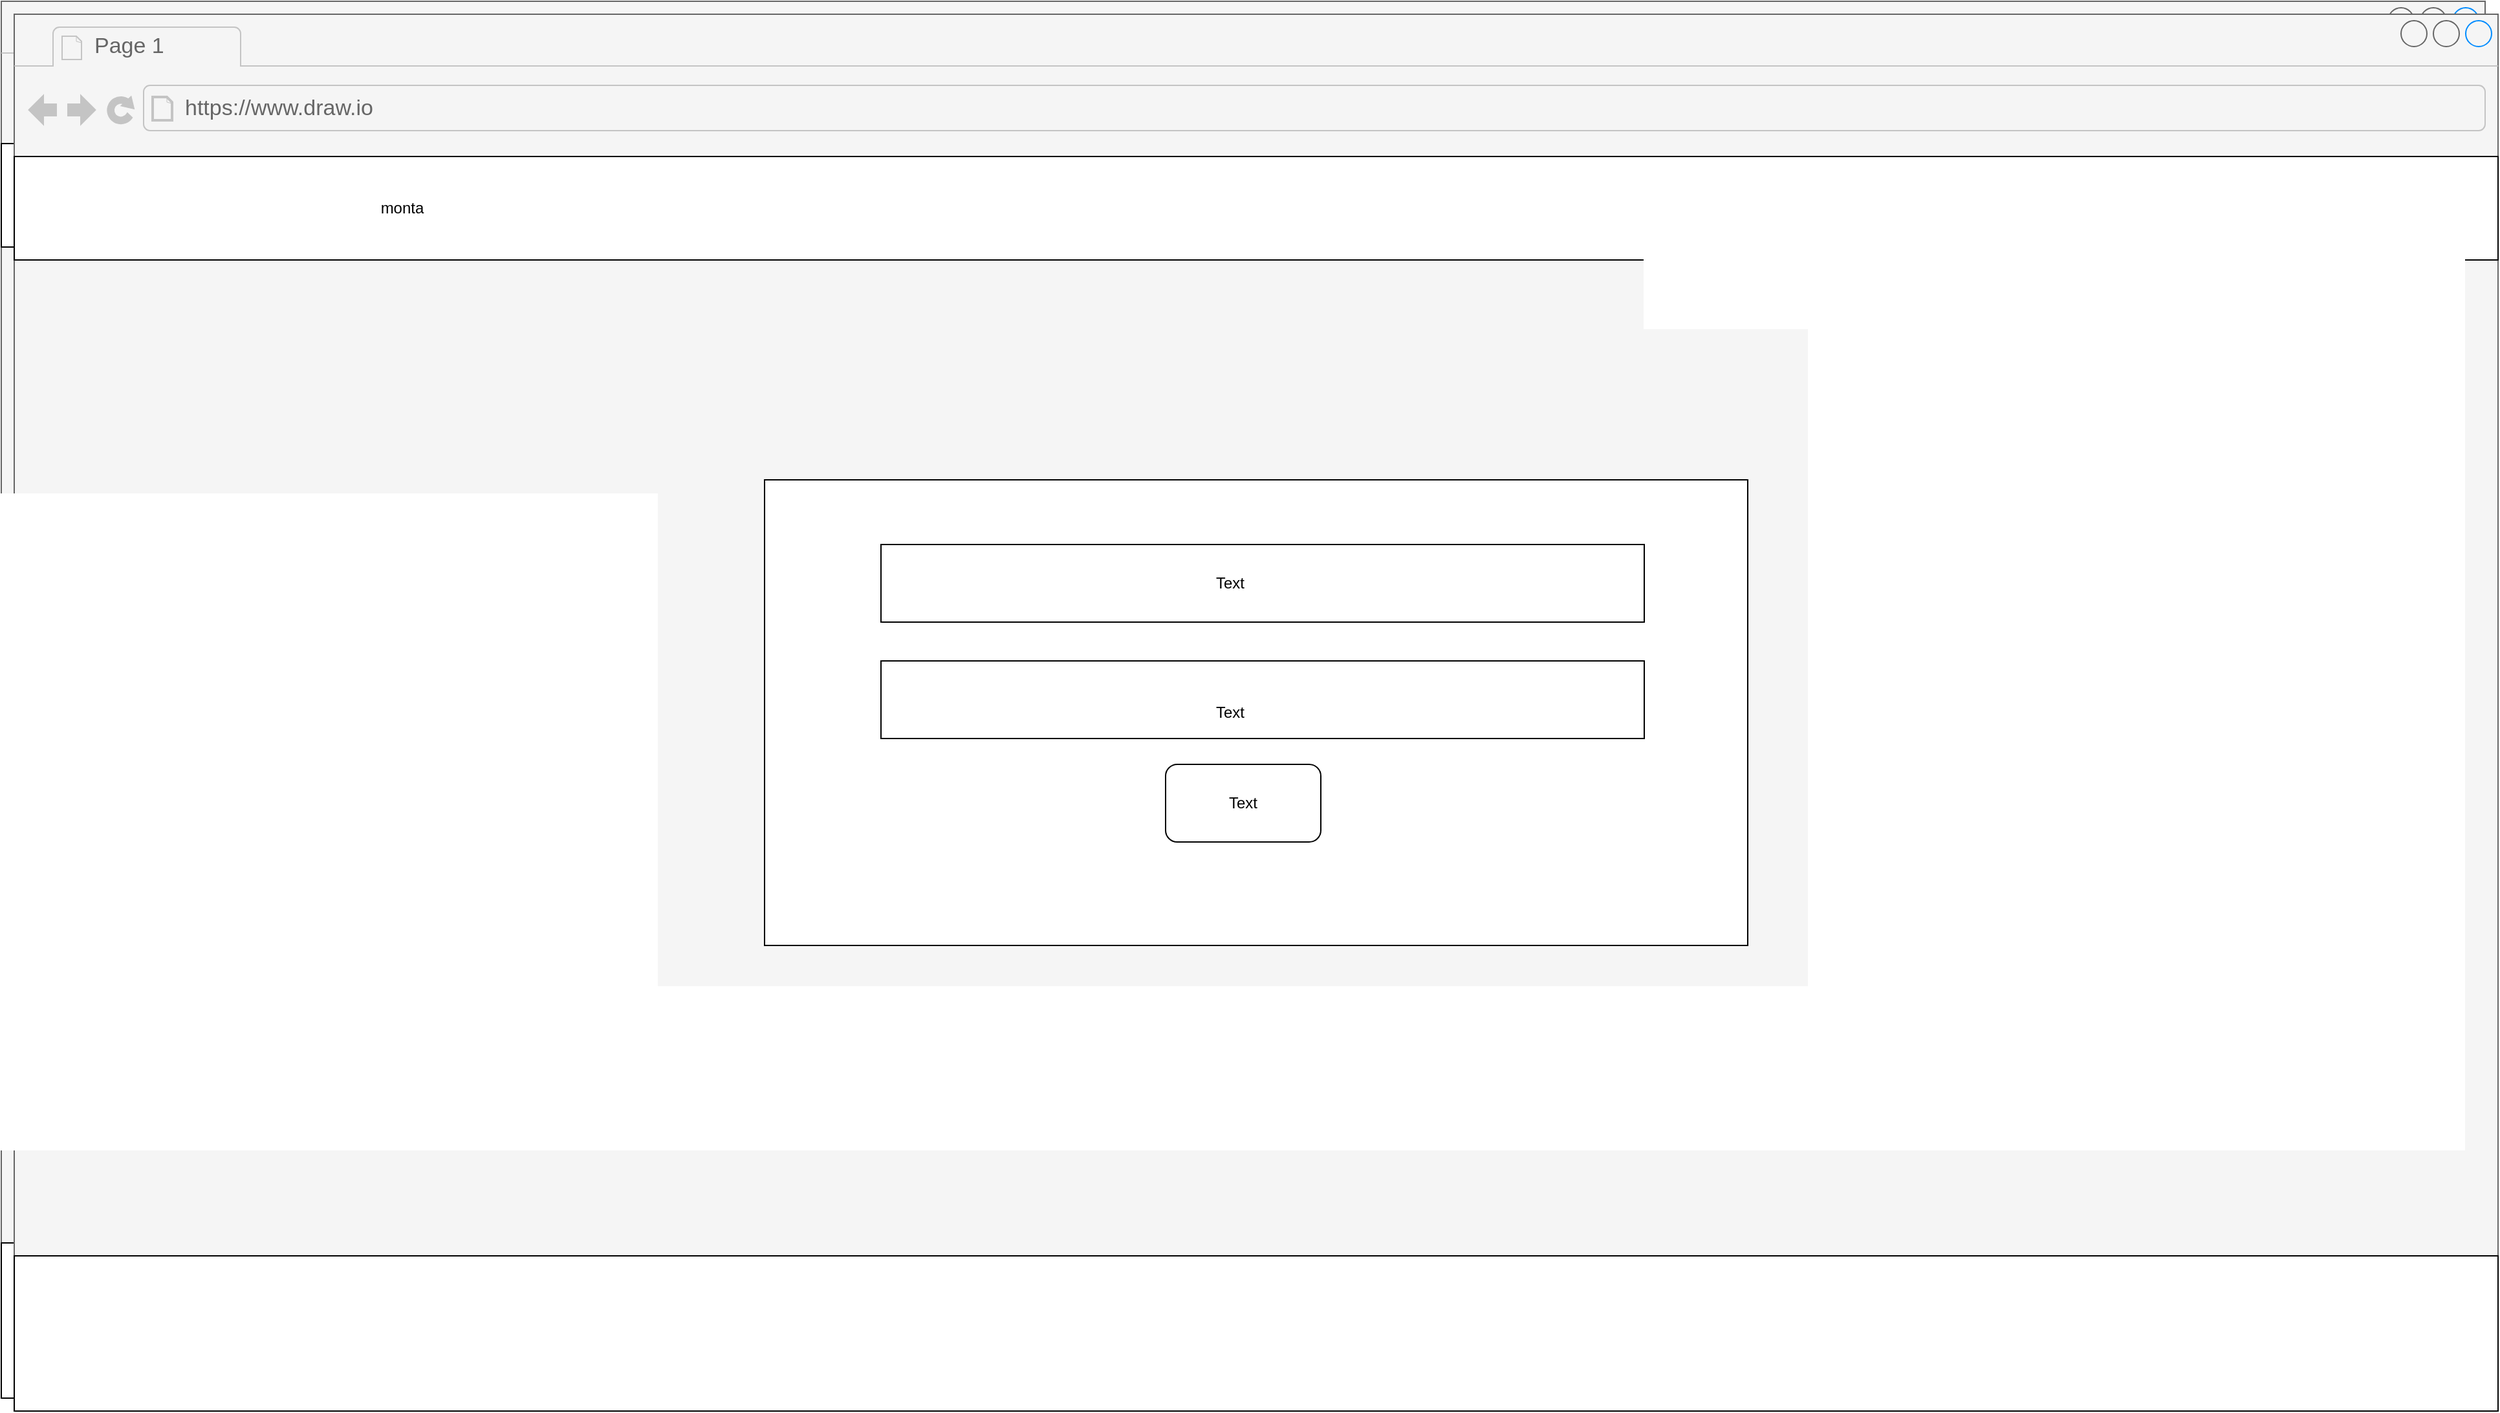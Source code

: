 <mxfile version="17.1.2" type="github" pages="4">
  <diagram id="ZjF1vEhpAJn6_0iS25MF" name="Page-1">
    <mxGraphModel dx="3160" dy="1764" grid="1" gridSize="10" guides="1" tooltips="1" connect="1" arrows="1" fold="1" page="1" pageScale="1" pageWidth="850" pageHeight="1100" math="0" shadow="0">
      <root>
        <mxCell id="0" />
        <mxCell id="1" parent="0" />
        <mxCell id="7u-PBe20e4k7lC3ikwnG-12" value="" style="strokeWidth=1;shadow=0;dashed=0;align=center;html=1;shape=mxgraph.mockup.containers.browserWindow;rSize=0;strokeColor=#666666;strokeColor2=#008cff;strokeColor3=#c4c4c4;mainText=,;recursiveResize=0;fillColor=#f5f5f5;fontColor=#333333;" vertex="1" parent="1">
          <mxGeometry x="180" y="450" width="1920" height="1080" as="geometry" />
        </mxCell>
        <mxCell id="7u-PBe20e4k7lC3ikwnG-13" value="Page 1" style="strokeWidth=1;shadow=0;dashed=0;align=center;html=1;shape=mxgraph.mockup.containers.anchor;fontSize=17;fontColor=#666666;align=left;" vertex="1" parent="7u-PBe20e4k7lC3ikwnG-12">
          <mxGeometry x="60" y="12" width="110" height="26" as="geometry" />
        </mxCell>
        <mxCell id="7u-PBe20e4k7lC3ikwnG-14" value="https://www.draw.io" style="strokeWidth=1;shadow=0;dashed=0;align=center;html=1;shape=mxgraph.mockup.containers.anchor;rSize=0;fontSize=17;fontColor=#666666;align=left;" vertex="1" parent="7u-PBe20e4k7lC3ikwnG-12">
          <mxGeometry x="130" y="60" width="250" height="26" as="geometry" />
        </mxCell>
        <mxCell id="7u-PBe20e4k7lC3ikwnG-15" value="" style="rounded=0;whiteSpace=wrap;html=1;" vertex="1" parent="7u-PBe20e4k7lC3ikwnG-12">
          <mxGeometry y="110" width="1920" height="80" as="geometry" />
        </mxCell>
        <mxCell id="7u-PBe20e4k7lC3ikwnG-16" value="" style="rounded=0;whiteSpace=wrap;html=1;" vertex="1" parent="7u-PBe20e4k7lC3ikwnG-12">
          <mxGeometry y="960" width="1920" height="120" as="geometry" />
        </mxCell>
        <mxCell id="7u-PBe20e4k7lC3ikwnG-18" value="" style="rounded=0;whiteSpace=wrap;html=1;" vertex="1" parent="7u-PBe20e4k7lC3ikwnG-12">
          <mxGeometry x="580" y="360" width="760" height="360" as="geometry" />
        </mxCell>
        <mxCell id="7u-PBe20e4k7lC3ikwnG-19" value="" style="rounded=0;whiteSpace=wrap;html=1;" vertex="1" parent="7u-PBe20e4k7lC3ikwnG-12">
          <mxGeometry x="670" y="410" width="590" height="60" as="geometry" />
        </mxCell>
        <mxCell id="7u-PBe20e4k7lC3ikwnG-20" value="" style="rounded=0;whiteSpace=wrap;html=1;" vertex="1" parent="7u-PBe20e4k7lC3ikwnG-12">
          <mxGeometry x="670" y="500" width="590" height="60" as="geometry" />
        </mxCell>
        <mxCell id="7u-PBe20e4k7lC3ikwnG-21" value="" style="rounded=1;whiteSpace=wrap;html=1;" vertex="1" parent="7u-PBe20e4k7lC3ikwnG-12">
          <mxGeometry x="890" y="580" width="120" height="60" as="geometry" />
        </mxCell>
        <mxCell id="7u-PBe20e4k7lC3ikwnG-22" value="Text" style="text;html=1;strokeColor=none;fillColor=none;align=center;verticalAlign=middle;whiteSpace=wrap;rounded=0;" vertex="1" parent="7u-PBe20e4k7lC3ikwnG-12">
          <mxGeometry x="930" y="660" width="60" height="30" as="geometry" />
        </mxCell>
        <mxCell id="7u-PBe20e4k7lC3ikwnG-24" value="Text" style="text;html=1;strokeColor=none;fillColor=none;align=center;verticalAlign=middle;whiteSpace=wrap;rounded=0;" vertex="1" parent="7u-PBe20e4k7lC3ikwnG-12">
          <mxGeometry x="910" y="525" width="60" height="30" as="geometry" />
        </mxCell>
        <mxCell id="7u-PBe20e4k7lC3ikwnG-23" value="Text" style="text;html=1;strokeColor=none;fillColor=none;align=center;verticalAlign=middle;whiteSpace=wrap;rounded=0;" vertex="1" parent="7u-PBe20e4k7lC3ikwnG-12">
          <mxGeometry x="910" y="425" width="60" height="30" as="geometry" />
        </mxCell>
        <mxCell id="7u-PBe20e4k7lC3ikwnG-27" value="Text" style="text;html=1;strokeColor=none;fillColor=none;align=center;verticalAlign=middle;whiteSpace=wrap;rounded=0;" vertex="1" parent="7u-PBe20e4k7lC3ikwnG-12">
          <mxGeometry x="270" y="135" width="60" height="30" as="geometry" />
        </mxCell>
        <mxCell id="7u-PBe20e4k7lC3ikwnG-29" value="" style="strokeWidth=1;shadow=0;dashed=0;align=center;html=1;shape=mxgraph.mockup.containers.browserWindow;rSize=0;strokeColor=#666666;strokeColor2=#008cff;strokeColor3=#c4c4c4;mainText=,;recursiveResize=0;fillColor=#f5f5f5;fontColor=#333333;" vertex="1" parent="1">
          <mxGeometry x="190" y="460" width="1920" height="1080" as="geometry" />
        </mxCell>
        <mxCell id="7u-PBe20e4k7lC3ikwnG-30" value="Page 1" style="strokeWidth=1;shadow=0;dashed=0;align=center;html=1;shape=mxgraph.mockup.containers.anchor;fontSize=17;fontColor=#666666;align=left;" vertex="1" parent="7u-PBe20e4k7lC3ikwnG-29">
          <mxGeometry x="60" y="12" width="110" height="26" as="geometry" />
        </mxCell>
        <mxCell id="7u-PBe20e4k7lC3ikwnG-31" value="https://www.draw.io" style="strokeWidth=1;shadow=0;dashed=0;align=center;html=1;shape=mxgraph.mockup.containers.anchor;rSize=0;fontSize=17;fontColor=#666666;align=left;" vertex="1" parent="7u-PBe20e4k7lC3ikwnG-29">
          <mxGeometry x="130" y="60" width="250" height="26" as="geometry" />
        </mxCell>
        <mxCell id="7u-PBe20e4k7lC3ikwnG-32" value="" style="rounded=0;whiteSpace=wrap;html=1;" vertex="1" parent="7u-PBe20e4k7lC3ikwnG-29">
          <mxGeometry y="110" width="1920" height="80" as="geometry" />
        </mxCell>
        <mxCell id="7u-PBe20e4k7lC3ikwnG-33" value="" style="rounded=0;whiteSpace=wrap;html=1;" vertex="1" parent="7u-PBe20e4k7lC3ikwnG-29">
          <mxGeometry y="960" width="1920" height="120" as="geometry" />
        </mxCell>
        <mxCell id="7u-PBe20e4k7lC3ikwnG-34" value="" style="rounded=0;whiteSpace=wrap;html=1;" vertex="1" parent="7u-PBe20e4k7lC3ikwnG-29">
          <mxGeometry x="580" y="360" width="760" height="360" as="geometry" />
        </mxCell>
        <mxCell id="7u-PBe20e4k7lC3ikwnG-35" value="" style="rounded=0;whiteSpace=wrap;html=1;" vertex="1" parent="7u-PBe20e4k7lC3ikwnG-29">
          <mxGeometry x="670" y="410" width="590" height="60" as="geometry" />
        </mxCell>
        <mxCell id="7u-PBe20e4k7lC3ikwnG-36" value="" style="rounded=0;whiteSpace=wrap;html=1;" vertex="1" parent="7u-PBe20e4k7lC3ikwnG-29">
          <mxGeometry x="670" y="500" width="590" height="60" as="geometry" />
        </mxCell>
        <mxCell id="7u-PBe20e4k7lC3ikwnG-37" value="" style="rounded=1;whiteSpace=wrap;html=1;" vertex="1" parent="7u-PBe20e4k7lC3ikwnG-29">
          <mxGeometry x="890" y="580" width="120" height="60" as="geometry" />
        </mxCell>
        <mxCell id="7u-PBe20e4k7lC3ikwnG-38" value="Text" style="text;html=1;strokeColor=none;fillColor=none;align=center;verticalAlign=middle;whiteSpace=wrap;rounded=0;" vertex="1" parent="7u-PBe20e4k7lC3ikwnG-29">
          <mxGeometry x="920" y="595" width="60" height="30" as="geometry" />
        </mxCell>
        <mxCell id="7u-PBe20e4k7lC3ikwnG-39" value="Text" style="text;html=1;strokeColor=none;fillColor=none;align=center;verticalAlign=middle;whiteSpace=wrap;rounded=0;" vertex="1" parent="7u-PBe20e4k7lC3ikwnG-29">
          <mxGeometry x="910" y="525" width="60" height="30" as="geometry" />
        </mxCell>
        <mxCell id="7u-PBe20e4k7lC3ikwnG-40" value="Text" style="text;html=1;strokeColor=none;fillColor=none;align=center;verticalAlign=middle;whiteSpace=wrap;rounded=0;" vertex="1" parent="7u-PBe20e4k7lC3ikwnG-29">
          <mxGeometry x="910" y="425" width="60" height="30" as="geometry" />
        </mxCell>
        <mxCell id="7u-PBe20e4k7lC3ikwnG-41" value="monta" style="text;html=1;strokeColor=none;fillColor=none;align=center;verticalAlign=middle;whiteSpace=wrap;rounded=0;" vertex="1" parent="7u-PBe20e4k7lC3ikwnG-29">
          <mxGeometry x="270" y="135" width="60" height="30" as="geometry" />
        </mxCell>
      </root>
    </mxGraphModel>
  </diagram>
  <diagram name="Página de productos" id="2H4cGxRNlvqEVcQPg_wY">
    <mxGraphModel dx="1157" dy="737" grid="1" gridSize="10" guides="1" tooltips="1" connect="1" arrows="1" fold="1" page="1" pageScale="1" pageWidth="1100" pageHeight="850" background="none" math="0" shadow="0">
      <root>
        <mxCell id="0" />
        <mxCell id="1" parent="0" />
        <mxCell id="7026571954dc6520-1" value="" style="strokeWidth=1;shadow=0;dashed=0;align=center;html=1;shape=mxgraph.mockup.containers.browserWindow;rSize=0;strokeColor=#666666;mainText=,;recursiveResize=0;rounded=0;labelBackgroundColor=none;fontFamily=Verdana;fontSize=12" parent="1" vertex="1">
          <mxGeometry x="30" y="20" width="1050" height="820" as="geometry" />
        </mxCell>
        <mxCell id="7026571954dc6520-2" value="CHEC" style="strokeWidth=1;shadow=0;dashed=0;align=center;html=1;shape=mxgraph.mockup.containers.anchor;fontSize=17;fontColor=#666666;align=left;fontFamily=afterglow regular;fontSource=https%3A%2F%2Ffonts.googleapis.com%2Fcss%3Ffamily%3Dafterglow%2Bregular;" parent="7026571954dc6520-1" vertex="1">
          <mxGeometry x="60" y="12" width="110" height="26" as="geometry" />
        </mxCell>
        <mxCell id="7026571954dc6520-3" value="https://www.default.com" style="strokeWidth=1;shadow=0;dashed=0;align=center;html=1;shape=mxgraph.mockup.containers.anchor;rSize=0;fontSize=17;fontColor=#666666;align=left;" parent="7026571954dc6520-1" vertex="1">
          <mxGeometry x="130" y="60" width="250" height="26" as="geometry" />
        </mxCell>
        <mxCell id="7026571954dc6520-14" value="Search" style="strokeWidth=1;shadow=0;dashed=0;align=center;html=1;shape=mxgraph.mockup.forms.searchBox;strokeColor=#999999;mainText=;strokeColor2=#008cff;fontColor=#666666;fontSize=17;align=left;spacingLeft=3;rounded=0;labelBackgroundColor=none;" parent="7026571954dc6520-1" vertex="1">
          <mxGeometry x="739" y="227" width="220" height="30" as="geometry" />
        </mxCell>
        <mxCell id="7026571954dc6520-15" value="" style="verticalLabelPosition=bottom;shadow=0;dashed=0;align=center;html=1;verticalAlign=top;strokeWidth=1;shape=mxgraph.mockup.markup.line;strokeColor=#999999;rounded=0;labelBackgroundColor=none;fillColor=#ffffff;fontFamily=Verdana;fontSize=12;fontColor=#000000;" parent="7026571954dc6520-1" vertex="1">
          <mxGeometry y="204" width="1050" height="20" as="geometry" />
        </mxCell>
        <mxCell id="5zn2R6NNqI0IbOt4Crco-2" value="&lt;font face=&quot;afterglow regular&quot; data-font-src=&quot;https://fonts.googleapis.com/css?family=afterglow+regular&quot; style=&quot;font-size: 18px&quot;&gt;Nuestros productos&lt;/font&gt;" style="text;html=1;strokeColor=none;fillColor=none;align=center;verticalAlign=middle;whiteSpace=wrap;rounded=0;" vertex="1" parent="7026571954dc6520-1">
          <mxGeometry x="70" y="174" width="235" height="30" as="geometry" />
        </mxCell>
        <mxCell id="5zn2R6NNqI0IbOt4Crco-26" value="" style="group" vertex="1" connectable="0" parent="7026571954dc6520-1">
          <mxGeometry x="118" y="300" width="250" height="290" as="geometry" />
        </mxCell>
        <mxCell id="5zn2R6NNqI0IbOt4Crco-4" value="" style="verticalLabelPosition=bottom;verticalAlign=top;html=1;shape=mxgraph.basic.rect;fillColor2=none;strokeWidth=1;size=20;indent=5;" vertex="1" parent="5zn2R6NNqI0IbOt4Crco-26">
          <mxGeometry y="170" width="250" height="120" as="geometry" />
        </mxCell>
        <mxCell id="7026571954dc6520-7" value="&lt;b&gt;&lt;font face=&quot;afterglow&quot; style=&quot;font-size: 14px&quot;&gt;Nombre de estilo de cerveza&lt;/font&gt;&lt;/b&gt;" style="text;html=1;points=[];align=center;verticalAlign=top;spacingTop=-4;fontSize=12;fontFamily=Verdana;whiteSpace=wrap;" parent="5zn2R6NNqI0IbOt4Crco-26" vertex="1">
          <mxGeometry x="5" y="180" width="240" height="22" as="geometry" />
        </mxCell>
        <mxCell id="7026571954dc6520-18" value="Seleccionar" style="strokeWidth=1;shadow=0;dashed=0;align=center;html=1;shape=mxgraph.mockup.buttons.button;strokeColor=#666666;mainText=;buttonStyle=round;fontSize=17;fontStyle=0;fillColor=none;whiteSpace=wrap;rounded=0;labelBackgroundColor=none;" parent="5zn2R6NNqI0IbOt4Crco-26" vertex="1">
          <mxGeometry x="32" y="235" width="190" height="30" as="geometry" />
        </mxCell>
        <mxCell id="5zn2R6NNqI0IbOt4Crco-3" value="" style="verticalLabelPosition=bottom;shadow=0;dashed=0;align=center;html=1;verticalAlign=top;strokeWidth=1;shape=mxgraph.mockup.graphics.simpleIcon;strokeColor=#999999;" vertex="1" parent="5zn2R6NNqI0IbOt4Crco-26">
          <mxGeometry width="250" height="170" as="geometry" />
        </mxCell>
        <mxCell id="5zn2R6NNqI0IbOt4Crco-5" value="&lt;b&gt;&lt;font face=&quot;afterglow&quot; style=&quot;font-size: 14px&quot;&gt;$ 200&amp;nbsp;&lt;/font&gt;&lt;/b&gt;" style="text;html=1;points=[];align=center;verticalAlign=top;spacingTop=-4;fontSize=12;fontFamily=Verdana;whiteSpace=wrap;" vertex="1" parent="5zn2R6NNqI0IbOt4Crco-26">
          <mxGeometry x="5" y="205" width="240" height="22" as="geometry" />
        </mxCell>
        <mxCell id="5zn2R6NNqI0IbOt4Crco-31" value="" style="group" vertex="1" connectable="0" parent="7026571954dc6520-1">
          <mxGeometry x="412.5" y="300" width="250" height="290" as="geometry" />
        </mxCell>
        <mxCell id="5zn2R6NNqI0IbOt4Crco-11" value="" style="verticalLabelPosition=bottom;verticalAlign=top;html=1;shape=mxgraph.basic.rect;fillColor2=none;strokeWidth=1;size=20;indent=5;" vertex="1" parent="5zn2R6NNqI0IbOt4Crco-31">
          <mxGeometry y="170" width="250" height="120" as="geometry" />
        </mxCell>
        <mxCell id="5zn2R6NNqI0IbOt4Crco-12" value="&lt;b&gt;&lt;font face=&quot;afterglow&quot; style=&quot;font-size: 14px&quot;&gt;IPA&lt;/font&gt;&lt;/b&gt;" style="text;html=1;points=[];align=center;verticalAlign=top;spacingTop=-4;fontSize=12;fontFamily=Verdana;whiteSpace=wrap;" vertex="1" parent="5zn2R6NNqI0IbOt4Crco-31">
          <mxGeometry x="5" y="180" width="240" height="22" as="geometry" />
        </mxCell>
        <mxCell id="5zn2R6NNqI0IbOt4Crco-13" value="Seleccionar" style="strokeWidth=1;shadow=0;dashed=0;align=center;html=1;shape=mxgraph.mockup.buttons.button;strokeColor=#666666;mainText=;buttonStyle=round;fontSize=17;fontStyle=0;fillColor=none;whiteSpace=wrap;rounded=0;labelBackgroundColor=none;" vertex="1" parent="5zn2R6NNqI0IbOt4Crco-31">
          <mxGeometry x="32" y="235" width="190" height="30" as="geometry" />
        </mxCell>
        <mxCell id="5zn2R6NNqI0IbOt4Crco-14" value="" style="verticalLabelPosition=bottom;shadow=0;dashed=0;align=center;html=1;verticalAlign=top;strokeWidth=1;shape=mxgraph.mockup.graphics.simpleIcon;strokeColor=#999999;" vertex="1" parent="5zn2R6NNqI0IbOt4Crco-31">
          <mxGeometry width="250" height="170" as="geometry" />
        </mxCell>
        <mxCell id="5zn2R6NNqI0IbOt4Crco-15" value="&lt;b&gt;&lt;font face=&quot;afterglow&quot; style=&quot;font-size: 14px&quot;&gt;$ 250&amp;nbsp;&lt;/font&gt;&lt;/b&gt;" style="text;html=1;points=[];align=center;verticalAlign=top;spacingTop=-4;fontSize=12;fontFamily=Verdana;whiteSpace=wrap;" vertex="1" parent="5zn2R6NNqI0IbOt4Crco-31">
          <mxGeometry x="5" y="205" width="240" height="22" as="geometry" />
        </mxCell>
        <mxCell id="5zn2R6NNqI0IbOt4Crco-32" value="" style="group" vertex="1" connectable="0" parent="7026571954dc6520-1">
          <mxGeometry x="412.5" y="620" width="250" height="200" as="geometry" />
        </mxCell>
        <mxCell id="5zn2R6NNqI0IbOt4Crco-27" value="" style="verticalLabelPosition=bottom;verticalAlign=top;html=1;shape=mxgraph.basic.rect;fillColor2=none;strokeWidth=1;size=20;indent=5;" vertex="1" parent="5zn2R6NNqI0IbOt4Crco-32">
          <mxGeometry y="170" width="250" height="30" as="geometry" />
        </mxCell>
        <mxCell id="5zn2R6NNqI0IbOt4Crco-10" value="" style="verticalLabelPosition=bottom;shadow=0;dashed=0;align=center;html=1;verticalAlign=top;strokeWidth=1;shape=mxgraph.mockup.graphics.simpleIcon;strokeColor=#999999;" vertex="1" parent="5zn2R6NNqI0IbOt4Crco-32">
          <mxGeometry width="250" height="170" as="geometry" />
        </mxCell>
        <mxCell id="5zn2R6NNqI0IbOt4Crco-16" value="&lt;b&gt;&lt;font face=&quot;afterglow&quot; style=&quot;font-size: 14px&quot;&gt;Honey&lt;/font&gt;&lt;/b&gt;" style="text;html=1;points=[];align=center;verticalAlign=top;spacingTop=-4;fontSize=12;fontFamily=Verdana;whiteSpace=wrap;" vertex="1" parent="5zn2R6NNqI0IbOt4Crco-32">
          <mxGeometry x="5" y="174" width="240" height="22" as="geometry" />
        </mxCell>
        <mxCell id="5zn2R6NNqI0IbOt4Crco-33" value="" style="group" vertex="1" connectable="0" parent="7026571954dc6520-1">
          <mxGeometry x="118" y="620" width="250" height="200" as="geometry" />
        </mxCell>
        <mxCell id="5zn2R6NNqI0IbOt4Crco-34" value="" style="verticalLabelPosition=bottom;verticalAlign=top;html=1;shape=mxgraph.basic.rect;fillColor2=none;strokeWidth=1;size=20;indent=5;" vertex="1" parent="5zn2R6NNqI0IbOt4Crco-33">
          <mxGeometry y="170" width="250" height="30" as="geometry" />
        </mxCell>
        <mxCell id="5zn2R6NNqI0IbOt4Crco-35" value="" style="verticalLabelPosition=bottom;shadow=0;dashed=0;align=center;html=1;verticalAlign=top;strokeWidth=1;shape=mxgraph.mockup.graphics.simpleIcon;strokeColor=#999999;" vertex="1" parent="5zn2R6NNqI0IbOt4Crco-33">
          <mxGeometry width="250" height="170" as="geometry" />
        </mxCell>
        <mxCell id="5zn2R6NNqI0IbOt4Crco-36" value="&lt;b&gt;&lt;font face=&quot;afterglow&quot; style=&quot;font-size: 14px&quot;&gt;Stout&lt;/font&gt;&lt;/b&gt;" style="text;html=1;points=[];align=center;verticalAlign=top;spacingTop=-4;fontSize=12;fontFamily=Verdana;whiteSpace=wrap;" vertex="1" parent="5zn2R6NNqI0IbOt4Crco-33">
          <mxGeometry x="5" y="174" width="240" height="22" as="geometry" />
        </mxCell>
        <mxCell id="5zn2R6NNqI0IbOt4Crco-37" value="" style="group" vertex="1" connectable="0" parent="7026571954dc6520-1">
          <mxGeometry x="710" y="300" width="250" height="290" as="geometry" />
        </mxCell>
        <mxCell id="5zn2R6NNqI0IbOt4Crco-38" value="" style="verticalLabelPosition=bottom;verticalAlign=top;html=1;shape=mxgraph.basic.rect;fillColor2=none;strokeWidth=1;size=20;indent=5;" vertex="1" parent="5zn2R6NNqI0IbOt4Crco-37">
          <mxGeometry y="170" width="250" height="120" as="geometry" />
        </mxCell>
        <mxCell id="5zn2R6NNqI0IbOt4Crco-39" value="&lt;b&gt;&lt;font face=&quot;afterglow&quot; style=&quot;font-size: 14px&quot;&gt;Golden Ale&lt;/font&gt;&lt;/b&gt;" style="text;html=1;points=[];align=center;verticalAlign=top;spacingTop=-4;fontSize=12;fontFamily=Verdana;whiteSpace=wrap;" vertex="1" parent="5zn2R6NNqI0IbOt4Crco-37">
          <mxGeometry x="5" y="180" width="240" height="22" as="geometry" />
        </mxCell>
        <mxCell id="5zn2R6NNqI0IbOt4Crco-40" value="Seleccionar" style="strokeWidth=1;shadow=0;dashed=0;align=center;html=1;shape=mxgraph.mockup.buttons.button;strokeColor=#666666;mainText=;buttonStyle=round;fontSize=17;fontStyle=0;fillColor=none;whiteSpace=wrap;rounded=0;labelBackgroundColor=none;" vertex="1" parent="5zn2R6NNqI0IbOt4Crco-37">
          <mxGeometry x="32" y="235" width="190" height="30" as="geometry" />
        </mxCell>
        <mxCell id="5zn2R6NNqI0IbOt4Crco-41" value="" style="verticalLabelPosition=bottom;shadow=0;dashed=0;align=center;html=1;verticalAlign=top;strokeWidth=1;shape=mxgraph.mockup.graphics.simpleIcon;strokeColor=#999999;" vertex="1" parent="5zn2R6NNqI0IbOt4Crco-37">
          <mxGeometry width="250" height="170" as="geometry" />
        </mxCell>
        <mxCell id="5zn2R6NNqI0IbOt4Crco-42" value="&lt;b&gt;&lt;font face=&quot;afterglow&quot; style=&quot;font-size: 14px&quot;&gt;$ 200&amp;nbsp;&lt;/font&gt;&lt;/b&gt;" style="text;html=1;points=[];align=center;verticalAlign=top;spacingTop=-4;fontSize=12;fontFamily=Verdana;whiteSpace=wrap;" vertex="1" parent="5zn2R6NNqI0IbOt4Crco-37">
          <mxGeometry x="5" y="205" width="240" height="22" as="geometry" />
        </mxCell>
        <mxCell id="5zn2R6NNqI0IbOt4Crco-43" value="" style="verticalLabelPosition=bottom;shadow=0;dashed=0;align=center;html=1;verticalAlign=top;strokeWidth=1;shape=mxgraph.mockup.navigation.scrollBar;strokeColor=#999999;barPos=20;fillColor2=#99ddff;strokeColor2=none;direction=north;fontFamily=afterglow regular;fontSource=https%3A%2F%2Ffonts.googleapis.com%2Fcss%3Ffamily%3Dafterglow%2Bregular;fontSize=14;" vertex="1" parent="7026571954dc6520-1">
          <mxGeometry x="1030" y="214" width="20" height="606" as="geometry" />
        </mxCell>
        <mxCell id="1Wk3-KgFrkJWSbFQzVua-1" value="&lt;font face=&quot;afterglow regular&quot; data-font-src=&quot;https://fonts.googleapis.com/css?family=afterglow+regular&quot; style=&quot;font-size: 18px&quot;&gt;Cervezas&lt;/font&gt;" style="text;html=1;strokeColor=none;fillColor=none;align=center;verticalAlign=middle;whiteSpace=wrap;rounded=0;" vertex="1" parent="7026571954dc6520-1">
          <mxGeometry x="310" y="174" width="180" height="30" as="geometry" />
        </mxCell>
        <mxCell id="1Wk3-KgFrkJWSbFQzVua-36" value="&lt;font face=&quot;afterglow regular&quot; data-font-src=&quot;https://fonts.googleapis.com/css?family=afterglow+regular&quot; style=&quot;font-size: 18px&quot;&gt;Packs&lt;/font&gt;" style="text;html=1;strokeColor=none;fillColor=none;align=center;verticalAlign=middle;whiteSpace=wrap;rounded=0;" vertex="1" parent="7026571954dc6520-1">
          <mxGeometry x="490" y="176" width="180" height="30" as="geometry" />
        </mxCell>
        <mxCell id="1Wk3-KgFrkJWSbFQzVua-37" value="&lt;font face=&quot;afterglow regular&quot; data-font-src=&quot;https://fonts.googleapis.com/css?family=afterglow+regular&quot; style=&quot;font-size: 18px&quot;&gt;Merchandizing&lt;/font&gt;" style="text;html=1;strokeColor=none;fillColor=none;align=center;verticalAlign=middle;whiteSpace=wrap;rounded=0;" vertex="1" parent="7026571954dc6520-1">
          <mxGeometry x="680" y="176" width="180" height="30" as="geometry" />
        </mxCell>
        <mxCell id="5zn2R6NNqI0IbOt4Crco-1" value="Header" style="rounded=0;whiteSpace=wrap;html=1;" vertex="1" parent="1">
          <mxGeometry x="30" y="130" width="1050" height="60" as="geometry" />
        </mxCell>
        <mxCell id="mQo3M006h6in_ThDNphb-1" value="" style="group" vertex="1" connectable="0" parent="1">
          <mxGeometry x="740" y="640" width="250" height="200" as="geometry" />
        </mxCell>
        <mxCell id="mQo3M006h6in_ThDNphb-2" value="" style="verticalLabelPosition=bottom;verticalAlign=top;html=1;shape=mxgraph.basic.rect;fillColor2=none;strokeWidth=1;size=20;indent=5;" vertex="1" parent="mQo3M006h6in_ThDNphb-1">
          <mxGeometry y="170" width="250" height="30" as="geometry" />
        </mxCell>
        <mxCell id="mQo3M006h6in_ThDNphb-3" value="" style="verticalLabelPosition=bottom;shadow=0;dashed=0;align=center;html=1;verticalAlign=top;strokeWidth=1;shape=mxgraph.mockup.graphics.simpleIcon;strokeColor=#999999;" vertex="1" parent="mQo3M006h6in_ThDNphb-1">
          <mxGeometry width="250" height="170" as="geometry" />
        </mxCell>
        <mxCell id="mQo3M006h6in_ThDNphb-4" value="&lt;b&gt;&lt;font face=&quot;afterglow&quot; style=&quot;font-size: 14px&quot;&gt;Pack personalizado&lt;/font&gt;&lt;/b&gt;" style="text;html=1;points=[];align=center;verticalAlign=top;spacingTop=-4;fontSize=12;fontFamily=Verdana;whiteSpace=wrap;" vertex="1" parent="mQo3M006h6in_ThDNphb-1">
          <mxGeometry x="5" y="174" width="240" height="22" as="geometry" />
        </mxCell>
      </root>
    </mxGraphModel>
  </diagram>
  <diagram name="Vista-de-producto" id="wCqsR3vvzLnU1g4mU-Cc">
    <mxGraphModel dx="1157" dy="737" grid="1" gridSize="10" guides="1" tooltips="1" connect="1" arrows="1" fold="1" page="1" pageScale="1" pageWidth="1100" pageHeight="850" background="none" math="0" shadow="0">
      <root>
        <mxCell id="0SYGmL3YU3c6QJyu3D19-0" />
        <mxCell id="0SYGmL3YU3c6QJyu3D19-1" parent="0SYGmL3YU3c6QJyu3D19-0" />
        <mxCell id="0SYGmL3YU3c6QJyu3D19-2" value="" style="strokeWidth=1;shadow=0;dashed=0;align=center;html=1;shape=mxgraph.mockup.containers.browserWindow;rSize=0;strokeColor=#666666;mainText=,;recursiveResize=0;rounded=0;labelBackgroundColor=none;fontFamily=afterglow regular;fontSize=12;fontSource=https%3A%2F%2Ffonts.googleapis.com%2Fcss%3Ffamily%3Dafterglow%2Bregular;" vertex="1" parent="0SYGmL3YU3c6QJyu3D19-1">
          <mxGeometry x="30" y="20" width="1050" height="820" as="geometry" />
        </mxCell>
        <mxCell id="0SYGmL3YU3c6QJyu3D19-3" value="CHEC" style="strokeWidth=1;shadow=0;dashed=0;align=center;html=1;shape=mxgraph.mockup.containers.anchor;fontSize=17;fontColor=#666666;align=left;fontFamily=afterglow regular;fontSource=https%3A%2F%2Ffonts.googleapis.com%2Fcss%3Ffamily%3Dafterglow%2Bregular;" vertex="1" parent="0SYGmL3YU3c6QJyu3D19-2">
          <mxGeometry x="60" y="12" width="110" height="26" as="geometry" />
        </mxCell>
        <mxCell id="0SYGmL3YU3c6QJyu3D19-4" value="https://www.default.com" style="strokeWidth=1;shadow=0;dashed=0;align=center;html=1;shape=mxgraph.mockup.containers.anchor;rSize=0;fontSize=17;fontColor=#666666;align=left;" vertex="1" parent="0SYGmL3YU3c6QJyu3D19-2">
          <mxGeometry x="130" y="60" width="250" height="26" as="geometry" />
        </mxCell>
        <mxCell id="0SYGmL3YU3c6QJyu3D19-6" value="" style="verticalLabelPosition=bottom;shadow=0;dashed=0;align=center;html=1;verticalAlign=top;strokeWidth=1;shape=mxgraph.mockup.markup.line;strokeColor=#999999;rounded=0;labelBackgroundColor=none;fillColor=#ffffff;fontFamily=Verdana;fontSize=12;fontColor=#000000;" vertex="1" parent="0SYGmL3YU3c6QJyu3D19-2">
          <mxGeometry y="204" width="1050" height="20" as="geometry" />
        </mxCell>
        <mxCell id="0SYGmL3YU3c6QJyu3D19-7" value="&lt;font face=&quot;afterglow regular&quot; data-font-src=&quot;https://fonts.googleapis.com/css?family=afterglow+regular&quot; style=&quot;font-size: 18px&quot;&gt;Cervezas&lt;/font&gt;" style="text;html=1;strokeColor=none;fillColor=none;align=center;verticalAlign=middle;whiteSpace=wrap;rounded=0;" vertex="1" parent="0SYGmL3YU3c6QJyu3D19-2">
          <mxGeometry x="420" y="178" width="235" height="30" as="geometry" />
        </mxCell>
        <mxCell id="0SYGmL3YU3c6QJyu3D19-10" value="&lt;b style=&quot;font-size: 17px&quot;&gt;&lt;font face=&quot;afterglow&quot; style=&quot;font-size: 17px&quot;&gt;Stout&lt;/font&gt;&lt;/b&gt;" style="text;html=1;points=[];align=left;verticalAlign=top;spacingTop=-4;fontSize=17;fontFamily=Verdana;whiteSpace=wrap;" vertex="1" parent="0SYGmL3YU3c6QJyu3D19-2">
          <mxGeometry x="488" y="254" width="453" height="30" as="geometry" />
        </mxCell>
        <mxCell id="0SYGmL3YU3c6QJyu3D19-11" value="Comprar" style="strokeWidth=1;shadow=0;dashed=0;align=center;html=1;shape=mxgraph.mockup.buttons.button;strokeColor=#666666;mainText=;buttonStyle=round;fontSize=17;fontStyle=0;fillColor=#f5f5f5;whiteSpace=wrap;rounded=0;labelBackgroundColor=none;fontFamily=afterglow regular;fontSource=https%3A%2F%2Ffonts.googleapis.com%2Fcss%3Ffamily%3Dafterglow%2Bregular;fontColor=#333333;" vertex="1" parent="0SYGmL3YU3c6QJyu3D19-2">
          <mxGeometry x="501" y="660" width="190" height="30" as="geometry" />
        </mxCell>
        <mxCell id="0SYGmL3YU3c6QJyu3D19-12" value="" style="verticalLabelPosition=bottom;shadow=0;dashed=0;align=center;html=1;verticalAlign=top;strokeWidth=1;shape=mxgraph.mockup.graphics.simpleIcon;strokeColor=#999999;" vertex="1" parent="0SYGmL3YU3c6QJyu3D19-2">
          <mxGeometry x="99" y="254" width="330" height="330" as="geometry" />
        </mxCell>
        <mxCell id="0SYGmL3YU3c6QJyu3D19-37" value="Agregar al carrito" style="strokeWidth=1;shadow=0;dashed=0;align=center;html=1;shape=mxgraph.mockup.buttons.button;strokeColor=#666666;mainText=;buttonStyle=round;fontSize=17;fontStyle=0;fillColor=#f5f5f5;whiteSpace=wrap;rounded=0;labelBackgroundColor=none;fontFamily=afterglow regular;fontSource=https%3A%2F%2Ffonts.googleapis.com%2Fcss%3Ffamily%3Dafterglow%2Bregular;fontColor=#333333;" vertex="1" parent="0SYGmL3YU3c6QJyu3D19-2">
          <mxGeometry x="721" y="660" width="190" height="30" as="geometry" />
        </mxCell>
        <mxCell id="0SYGmL3YU3c6QJyu3D19-40" value="Cerveza negra con notas a café y chocolate levemente lupulada y moderada en alcohol." style="text;html=1;strokeColor=none;fillColor=none;align=left;verticalAlign=middle;whiteSpace=wrap;rounded=0;fontFamily=afterglow regular;fontSource=https%3A%2F%2Ffonts.googleapis.com%2Fcss%3Ffamily%3Dafterglow%2Bregular;fontSize=17;" vertex="1" parent="0SYGmL3YU3c6QJyu3D19-2">
          <mxGeometry x="488" y="284" width="442" height="50" as="geometry" />
        </mxCell>
        <mxCell id="0SYGmL3YU3c6QJyu3D19-41" value="&lt;p style=&quot;box-sizing: border-box ; overflow-wrap: break-word ; margin: 0px 0px 15px ; background-color: rgb(255 , 255 , 255) ; font-size: 13px&quot;&gt;&lt;font style=&quot;font-size: 13px&quot;&gt;&lt;span style=&quot;box-sizing: border-box ; font-weight: 700&quot;&gt;Amargor:&amp;nbsp;&lt;/span&gt;30%&lt;/font&gt;&lt;/p&gt;&lt;p style=&quot;box-sizing: border-box ; overflow-wrap: break-word ; margin: 0px 0px 15px ; background-color: rgb(255 , 255 , 255) ; font-size: 13px&quot;&gt;&lt;font style=&quot;font-size: 13px&quot;&gt;&lt;span style=&quot;box-sizing: border-box ; font-weight: 700&quot;&gt;Alcohol:&amp;nbsp;&lt;/span&gt;6 V/V&lt;/font&gt;&lt;/p&gt;&lt;p style=&quot;box-sizing: border-box ; overflow-wrap: break-word ; margin: 0px 0px 15px ; background-color: rgb(255 , 255 , 255) ; font-size: 13px&quot;&gt;&lt;font style=&quot;font-size: 13px&quot;&gt;&lt;span style=&quot;box-sizing: border-box ; font-weight: 700&quot;&gt;Color: 3&lt;/span&gt;5 SRM&lt;/font&gt;&lt;/p&gt;&lt;p style=&quot;box-sizing: border-box ; overflow-wrap: break-word ; margin: 0px ; background-color: rgb(255 , 255 , 255) ; font-size: 13px&quot;&gt;&lt;font style=&quot;font-size: 13px&quot;&gt;&lt;span style=&quot;box-sizing: border-box ; font-weight: 700&quot;&gt;Lúpulo/s:&amp;nbsp;&lt;/span&gt;Cascade&lt;/font&gt;&lt;/p&gt;" style="text;html=1;strokeColor=none;fillColor=none;align=left;verticalAlign=middle;whiteSpace=wrap;rounded=0;fontFamily=afterglow regular;fontSource=https%3A%2F%2Ffonts.googleapis.com%2Fcss%3Ffamily%3Dafterglow%2Bregular;fontSize=17;fontColor=#000000;" vertex="1" parent="0SYGmL3YU3c6QJyu3D19-2">
          <mxGeometry x="490" y="340" width="310" height="120" as="geometry" />
        </mxCell>
        <mxCell id="0SYGmL3YU3c6QJyu3D19-42" value="Footer" style="rounded=0;whiteSpace=wrap;html=1;fontFamily=afterglow regular;fontSource=https%3A%2F%2Ffonts.googleapis.com%2Fcss%3Ffamily%3Dafterglow%2Bregular;fontSize=17;" vertex="1" parent="0SYGmL3YU3c6QJyu3D19-2">
          <mxGeometry y="720" width="1050" height="100" as="geometry" />
        </mxCell>
        <mxCell id="0SYGmL3YU3c6QJyu3D19-53" value="" style="strokeWidth=1;shadow=0;dashed=0;align=center;html=1;shape=mxgraph.mockup.forms.rrect;rSize=0;strokeColor=#999999;fillColor=#ffffff;recursiveResize=0;fontFamily=afterglow regular;fontSource=https%3A%2F%2Ffonts.googleapis.com%2Fcss%3Ffamily%3Dafterglow%2Bregular;fontSize=13;fontColor=#000000;" vertex="1" parent="0SYGmL3YU3c6QJyu3D19-2">
          <mxGeometry x="488" y="475" width="452" height="125" as="geometry" />
        </mxCell>
        <mxCell id="0SYGmL3YU3c6QJyu3D19-63" value="" style="verticalLabelPosition=bottom;verticalAlign=top;html=1;shape=mxgraph.basic.patternFillRect;fillStyle=diag;step=5;fillStrokeWidth=0.2;fillStrokeColor=#dddddd;fontFamily=afterglow regular;fontSource=https%3A%2F%2Ffonts.googleapis.com%2Fcss%3Ffamily%3Dafterglow%2Bregular;fontSize=15;fontColor=#333333;fillColor=#f5f5f5;strokeColor=#B3B3B3;" vertex="1" parent="0SYGmL3YU3c6QJyu3D19-53">
          <mxGeometry y="56" width="450" height="36" as="geometry" />
        </mxCell>
        <mxCell id="0SYGmL3YU3c6QJyu3D19-54" value="Botella 500 ml" style="strokeWidth=1;shadow=0;dashed=0;align=center;html=1;shape=mxgraph.mockup.forms.rrect;rSize=0;fillColor=#eeeeee;strokeColor=#999999;gradientColor=#cccccc;align=left;spacingLeft=4;fontSize=17;fontColor=#666666;labelPosition=right;fontFamily=afterglow regular;fontSource=https%3A%2F%2Ffonts.googleapis.com%2Fcss%3Ffamily%3Dafterglow%2Bregular;" vertex="1" parent="0SYGmL3YU3c6QJyu3D19-53">
          <mxGeometry x="8" y="7.5" width="15" height="15" as="geometry" />
        </mxCell>
        <mxCell id="0SYGmL3YU3c6QJyu3D19-55" value="Botella 1 lt" style="strokeWidth=1;shadow=0;dashed=0;align=center;html=1;shape=mxgraph.mockup.forms.rrect;rSize=0;fillColor=#eeeeee;strokeColor=#999999;gradientColor=#cccccc;align=left;spacingLeft=4;fontSize=17;fontColor=#666666;labelPosition=right;fontFamily=afterglow regular;fontSource=https%3A%2F%2Ffonts.googleapis.com%2Fcss%3Ffamily%3Dafterglow%2Bregular;" vertex="1" parent="0SYGmL3YU3c6QJyu3D19-53">
          <mxGeometry x="8" y="37.5" width="15" height="15" as="geometry" />
        </mxCell>
        <mxCell id="0SYGmL3YU3c6QJyu3D19-56" value="Pack x 6&amp;nbsp; 500 ml" style="strokeWidth=1;shadow=0;dashed=0;align=center;html=1;shape=mxgraph.mockup.forms.checkbox;rSize=0;resizable=0;fillColor=#aaaaaa;strokeColor=#444444;gradientColor=#666666;align=left;spacingLeft=4;fontSize=17;fontColor=#008cff;labelPosition=right;fontFamily=afterglow regular;fontSource=https%3A%2F%2Ffonts.googleapis.com%2Fcss%3Ffamily%3Dafterglow%2Bregular;" vertex="1" parent="0SYGmL3YU3c6QJyu3D19-53">
          <mxGeometry x="8" y="67.5" width="15" height="15" as="geometry" />
        </mxCell>
        <mxCell id="0SYGmL3YU3c6QJyu3D19-57" value="Pack x 6 1 lt" style="strokeWidth=1;shadow=0;dashed=0;align=center;html=1;shape=mxgraph.mockup.forms.rrect;rSize=0;fillColor=#eeeeee;strokeColor=#999999;gradientColor=#cccccc;align=left;spacingLeft=4;fontSize=17;fontColor=#666666;labelPosition=right;fontFamily=afterglow regular;fontSource=https%3A%2F%2Ffonts.googleapis.com%2Fcss%3Ffamily%3Dafterglow%2Bregular;" vertex="1" parent="0SYGmL3YU3c6QJyu3D19-53">
          <mxGeometry x="8" y="97.5" width="15" height="15" as="geometry" />
        </mxCell>
        <mxCell id="0SYGmL3YU3c6QJyu3D19-13" value="&lt;b&gt;&lt;font face=&quot;afterglow&quot; style=&quot;font-size: 14px&quot;&gt;$ 1200&amp;nbsp;&lt;/font&gt;&lt;/b&gt;" style="text;html=1;points=[];align=center;verticalAlign=middle;spacingTop=-4;fontSize=12;fontFamily=Verdana;whiteSpace=wrap;" vertex="1" parent="0SYGmL3YU3c6QJyu3D19-53">
          <mxGeometry x="342" y="67.5" width="100" height="20" as="geometry" />
        </mxCell>
        <mxCell id="0SYGmL3YU3c6QJyu3D19-64" value="&lt;font style=&quot;font-size: 14px&quot;&gt;1&lt;/font&gt;" style="strokeWidth=1;shadow=0;dashed=0;align=center;html=1;shape=mxgraph.mockup.forms.spinner;strokeColor=#999999;spinLayout=right;spinStyle=normal;adjStyle=triangle;fillColor=#aaddff;fontSize=17;fontColor=#666666;mainText=;html=1;overflow=fill;fontFamily=afterglow regular;fontSource=https%3A%2F%2Ffonts.googleapis.com%2Fcss%3Ffamily%3Dafterglow%2Bregular;" vertex="1" parent="0SYGmL3YU3c6QJyu3D19-53">
          <mxGeometry x="229" y="60.5" width="102" height="28" as="geometry" />
        </mxCell>
        <mxCell id="0SYGmL3YU3c6QJyu3D19-65" value="" style="verticalLabelPosition=bottom;shadow=0;dashed=0;align=center;html=1;verticalAlign=top;strokeWidth=1;shape=mxgraph.mockup.forms.splitter;strokeColor=#999999;fontFamily=afterglow regular;fontSource=https%3A%2F%2Ffonts.googleapis.com%2Fcss%3Ffamily%3Dafterglow%2Bregular;fontSize=14;fontColor=#000000;" vertex="1" parent="0SYGmL3YU3c6QJyu3D19-2">
          <mxGeometry x="134" y="532.5" width="260" height="10" as="geometry" />
        </mxCell>
        <mxCell id="0SYGmL3YU3c6QJyu3D19-66" value="" style="verticalLabelPosition=bottom;verticalAlign=top;html=1;shape=mxgraph.basic.rect;fillColor2=none;strokeWidth=1;size=20;indent=5;fontFamily=afterglow regular;fontSource=https%3A%2F%2Ffonts.googleapis.com%2Fcss%3Ffamily%3Dafterglow%2Bregular;fontSize=14;fontColor=#333333;fillColor=#f5f5f5;strokeColor=#666666;" vertex="1" parent="0SYGmL3YU3c6QJyu3D19-2">
          <mxGeometry x="488" y="600" width="452" height="40" as="geometry" />
        </mxCell>
        <mxCell id="0SYGmL3YU3c6QJyu3D19-67" value="&lt;b&gt;&lt;font style=&quot;font-size: 17px&quot;&gt;Subtotal&lt;/font&gt;&lt;/b&gt;" style="text;html=1;strokeColor=none;fillColor=none;align=left;verticalAlign=middle;whiteSpace=wrap;rounded=0;fontFamily=afterglow regular;fontSource=https%3A%2F%2Ffonts.googleapis.com%2Fcss%3Ffamily%3Dafterglow%2Bregular;fontSize=14;fontColor=#000000;" vertex="1" parent="0SYGmL3YU3c6QJyu3D19-2">
          <mxGeometry x="496" y="605" width="184" height="30" as="geometry" />
        </mxCell>
        <mxCell id="0SYGmL3YU3c6QJyu3D19-68" value="&lt;b style=&quot;font-size: 18px;&quot;&gt;&lt;font face=&quot;afterglow&quot; style=&quot;font-size: 18px;&quot;&gt;$ 1200&amp;nbsp;&lt;/font&gt;&lt;/b&gt;" style="text;html=1;points=[];align=center;verticalAlign=middle;spacingTop=-4;fontSize=18;fontFamily=Verdana;whiteSpace=wrap;" vertex="1" parent="0SYGmL3YU3c6QJyu3D19-2">
          <mxGeometry x="830" y="610" width="100" height="20" as="geometry" />
        </mxCell>
        <mxCell id="0SYGmL3YU3c6QJyu3D19-35" value="&lt;font face=&quot;afterglow regular&quot; data-font-src=&quot;https://fonts.googleapis.com/css?family=afterglow+regular&quot;&gt;Header&lt;/font&gt;" style="rounded=0;whiteSpace=wrap;html=1;fontSize=17;" vertex="1" parent="0SYGmL3YU3c6QJyu3D19-1">
          <mxGeometry x="30" y="130" width="1050" height="60" as="geometry" />
        </mxCell>
      </root>
    </mxGraphModel>
  </diagram>
  <diagram name="Vista-de-pack-personalizado" id="VFaKMEUCL5EVVUBVy4yj">
    <mxGraphModel dx="1157" dy="737" grid="1" gridSize="10" guides="1" tooltips="1" connect="1" arrows="1" fold="1" page="1" pageScale="1" pageWidth="1100" pageHeight="850" background="none" math="0" shadow="0">
      <root>
        <mxCell id="hxEShJzOfcFDKrOyH3e2-0" />
        <mxCell id="hxEShJzOfcFDKrOyH3e2-1" parent="hxEShJzOfcFDKrOyH3e2-0" />
        <mxCell id="hxEShJzOfcFDKrOyH3e2-2" value="" style="strokeWidth=1;shadow=0;dashed=0;align=center;html=1;shape=mxgraph.mockup.containers.browserWindow;rSize=0;strokeColor=#666666;mainText=,;recursiveResize=0;rounded=0;labelBackgroundColor=none;fontFamily=afterglow regular;fontSize=12;fontSource=https%3A%2F%2Ffonts.googleapis.com%2Fcss%3Ffamily%3Dafterglow%2Bregular;" vertex="1" parent="hxEShJzOfcFDKrOyH3e2-1">
          <mxGeometry x="29" y="20" width="1063.5" height="820" as="geometry" />
        </mxCell>
        <mxCell id="hxEShJzOfcFDKrOyH3e2-3" value="CHEC" style="strokeWidth=1;shadow=0;dashed=0;align=center;html=1;shape=mxgraph.mockup.containers.anchor;fontSize=17;fontColor=#666666;align=left;fontFamily=afterglow regular;fontSource=https%3A%2F%2Ffonts.googleapis.com%2Fcss%3Ffamily%3Dafterglow%2Bregular;" vertex="1" parent="hxEShJzOfcFDKrOyH3e2-2">
          <mxGeometry x="60" y="12" width="110" height="26" as="geometry" />
        </mxCell>
        <mxCell id="hxEShJzOfcFDKrOyH3e2-4" value="https://www.default.com" style="strokeWidth=1;shadow=0;dashed=0;align=center;html=1;shape=mxgraph.mockup.containers.anchor;rSize=0;fontSize=17;fontColor=#666666;align=left;" vertex="1" parent="hxEShJzOfcFDKrOyH3e2-2">
          <mxGeometry x="130" y="60" width="250" height="26" as="geometry" />
        </mxCell>
        <mxCell id="hxEShJzOfcFDKrOyH3e2-5" value="" style="verticalLabelPosition=bottom;shadow=0;dashed=0;align=center;html=1;verticalAlign=top;strokeWidth=1;shape=mxgraph.mockup.markup.line;strokeColor=#999999;rounded=0;labelBackgroundColor=none;fillColor=#ffffff;fontFamily=Verdana;fontSize=12;fontColor=#000000;" vertex="1" parent="hxEShJzOfcFDKrOyH3e2-2">
          <mxGeometry y="204" width="1050" height="20" as="geometry" />
        </mxCell>
        <mxCell id="hxEShJzOfcFDKrOyH3e2-6" value="&lt;font face=&quot;afterglow regular&quot; data-font-src=&quot;https://fonts.googleapis.com/css?family=afterglow+regular&quot; style=&quot;font-size: 18px&quot;&gt;Packs&lt;/font&gt;" style="text;html=1;strokeColor=none;fillColor=none;align=center;verticalAlign=middle;whiteSpace=wrap;rounded=0;" vertex="1" parent="hxEShJzOfcFDKrOyH3e2-2">
          <mxGeometry x="420" y="178" width="235" height="30" as="geometry" />
        </mxCell>
        <mxCell id="hxEShJzOfcFDKrOyH3e2-7" value="&lt;b style=&quot;font-size: 20px;&quot;&gt;&lt;font face=&quot;afterglow&quot; style=&quot;font-size: 20px;&quot;&gt;Pack personalizado&lt;/font&gt;&lt;/b&gt;" style="text;html=1;points=[];align=left;verticalAlign=top;spacingTop=-4;fontSize=20;fontFamily=Verdana;whiteSpace=wrap;" vertex="1" parent="hxEShJzOfcFDKrOyH3e2-2">
          <mxGeometry x="53" y="251" width="453" height="30" as="geometry" />
        </mxCell>
        <mxCell id="hxEShJzOfcFDKrOyH3e2-8" value="Comprar" style="strokeWidth=1;shadow=0;dashed=0;align=center;html=1;shape=mxgraph.mockup.buttons.button;strokeColor=#666666;mainText=;buttonStyle=round;fontSize=17;fontStyle=0;fillColor=#f5f5f5;whiteSpace=wrap;rounded=0;labelBackgroundColor=none;fontFamily=afterglow regular;fontSource=https%3A%2F%2Ffonts.googleapis.com%2Fcss%3Ffamily%3Dafterglow%2Bregular;fontColor=#333333;" vertex="1" parent="hxEShJzOfcFDKrOyH3e2-2">
          <mxGeometry x="501" y="660" width="190" height="30" as="geometry" />
        </mxCell>
        <mxCell id="hxEShJzOfcFDKrOyH3e2-10" value="Agregar al carrito" style="strokeWidth=1;shadow=0;dashed=0;align=center;html=1;shape=mxgraph.mockup.buttons.button;strokeColor=#666666;mainText=;buttonStyle=round;fontSize=17;fontStyle=0;fillColor=#f5f5f5;whiteSpace=wrap;rounded=0;labelBackgroundColor=none;fontFamily=afterglow regular;fontSource=https%3A%2F%2Ffonts.googleapis.com%2Fcss%3Ffamily%3Dafterglow%2Bregular;fontColor=#333333;" vertex="1" parent="hxEShJzOfcFDKrOyH3e2-2">
          <mxGeometry x="721" y="660" width="190" height="30" as="geometry" />
        </mxCell>
        <mxCell id="hxEShJzOfcFDKrOyH3e2-11" value="Seleccioná la cantidad y estilo de cerveza que querés agregar en tu pack." style="text;html=1;strokeColor=none;fillColor=none;align=left;verticalAlign=middle;whiteSpace=wrap;rounded=0;fontFamily=afterglow regular;fontSource=https%3A%2F%2Ffonts.googleapis.com%2Fcss%3Ffamily%3Dafterglow%2Bregular;fontSize=18;" vertex="1" parent="hxEShJzOfcFDKrOyH3e2-2">
          <mxGeometry x="52" y="284" width="388" height="50" as="geometry" />
        </mxCell>
        <mxCell id="hxEShJzOfcFDKrOyH3e2-13" value="Footer" style="rounded=0;whiteSpace=wrap;html=1;fontFamily=afterglow regular;fontSource=https%3A%2F%2Ffonts.googleapis.com%2Fcss%3Ffamily%3Dafterglow%2Bregular;fontSize=17;" vertex="1" parent="hxEShJzOfcFDKrOyH3e2-2">
          <mxGeometry y="720" width="1050" height="100" as="geometry" />
        </mxCell>
        <mxCell id="1mqRzXisLaytSv6vp5uv-19" value="" style="strokeWidth=1;shadow=0;dashed=0;align=center;html=1;shape=mxgraph.mockup.containers.marginRect2;rectMarginTop=32;strokeColor=#666666;gradientColor=none;fontFamily=afterglow regular;fontSource=https%3A%2F%2Ffonts.googleapis.com%2Fcss%3Ffamily%3Dafterglow%2Bregular;fontSize=18;fontColor=#000000;" vertex="1" parent="hxEShJzOfcFDKrOyH3e2-2">
          <mxGeometry x="60" y="436" width="383" height="200" as="geometry" />
        </mxCell>
        <mxCell id="1mqRzXisLaytSv6vp5uv-20" value="500 ml" style="strokeColor=inherit;fillColor=inherit;gradientColor=inherit;strokeWidth=1;shadow=0;dashed=0;align=center;html=1;shape=mxgraph.mockup.containers.rrect;rSize=0;fontSize=17;fontColor=#666666;gradientColor=none;fontFamily=afterglow regular;fontSource=https%3A%2F%2Ffonts.googleapis.com%2Fcss%3Ffamily%3Dafterglow%2Bregular;" vertex="1" parent="1mqRzXisLaytSv6vp5uv-19">
          <mxGeometry width="60" height="25" relative="1" as="geometry">
            <mxPoint x="10" as="offset" />
          </mxGeometry>
        </mxCell>
        <mxCell id="1mqRzXisLaytSv6vp5uv-21" value="1 Lt." style="strokeWidth=1;shadow=0;dashed=0;align=center;html=1;shape=mxgraph.mockup.containers.rrect;rSize=0;fontSize=17;fontColor=#ffffff;strokeColor=#008cff;fillColor=#008cff;fontFamily=afterglow regular;fontSource=https%3A%2F%2Ffonts.googleapis.com%2Fcss%3Ffamily%3Dafterglow%2Bregular;" vertex="1" parent="1mqRzXisLaytSv6vp5uv-19">
          <mxGeometry width="60" height="25" relative="1" as="geometry">
            <mxPoint x="75" as="offset" />
          </mxGeometry>
        </mxCell>
        <mxCell id="1mqRzXisLaytSv6vp5uv-23" value="" style="strokeWidth=1;shadow=0;dashed=0;align=center;html=1;shape=mxgraph.mockup.containers.topButton;rSize=5;strokeColor=#008cff;fillColor=#008cff;gradientColor=none;resizeWidth=1;movable=0;deletable=1;fontFamily=afterglow regular;fontSource=https%3A%2F%2Ffonts.googleapis.com%2Fcss%3Ffamily%3Dafterglow%2Bregular;fontSize=18;fontColor=#000000;" vertex="1" parent="1mqRzXisLaytSv6vp5uv-19">
          <mxGeometry width="383.0" height="7" relative="1" as="geometry">
            <mxPoint y="25" as="offset" />
          </mxGeometry>
        </mxCell>
        <mxCell id="1mqRzXisLaytSv6vp5uv-0" value="" style="strokeWidth=1;shadow=0;dashed=0;align=center;html=1;shape=mxgraph.mockup.forms.rrect;rSize=0;strokeColor=#FFFFFF;fillColor=#ffffff;recursiveResize=0;fontFamily=afterglow regular;fontSource=https%3A%2F%2Ffonts.googleapis.com%2Fcss%3Ffamily%3Dafterglow%2Bregular;fontSize=18;fontColor=#000000;" vertex="1" parent="1mqRzXisLaytSv6vp5uv-19">
          <mxGeometry x="12.077" y="45" width="358.847" height="130" as="geometry" />
        </mxCell>
        <mxCell id="1mqRzXisLaytSv6vp5uv-1" value="Pack x 3&amp;nbsp;" style="shape=ellipse;rSize=0;fillColor=#eeeeee;strokeColor=#999999;gradientColor=#cccccc;html=1;align=left;spacingLeft=4;fontSize=17;fontColor=#666666;labelPosition=right;fontFamily=afterglow regular;fontSource=https%3A%2F%2Ffonts.googleapis.com%2Fcss%3Ffamily%3Dafterglow%2Bregular;" vertex="1" parent="1mqRzXisLaytSv6vp5uv-0">
          <mxGeometry x="6.901" y="7.5" width="12.939" height="15" as="geometry" />
        </mxCell>
        <mxCell id="1mqRzXisLaytSv6vp5uv-2" value="Pack x 6" style="shape=ellipse;rSize=0;fillColor=#eeeeee;strokeColor=#999999;gradientColor=#cccccc;html=1;align=left;spacingLeft=4;fontSize=17;fontColor=#666666;labelPosition=right;fontFamily=afterglow regular;fontSource=https%3A%2F%2Ffonts.googleapis.com%2Fcss%3Ffamily%3Dafterglow%2Bregular;" vertex="1" parent="1mqRzXisLaytSv6vp5uv-0">
          <mxGeometry x="6.901" y="37.5" width="12.939" height="15" as="geometry" />
        </mxCell>
        <mxCell id="1mqRzXisLaytSv6vp5uv-3" value="Pack x 12&amp;nbsp;" style="shape=ellipse;rSize=0;fillColor=#aaaaaa;strokeColor=#444444;gradientColor=#666666;html=1;align=left;spacingLeft=4;fontSize=17;fontColor=#008cff;labelPosition=right;fontFamily=afterglow regular;fontSource=https%3A%2F%2Ffonts.googleapis.com%2Fcss%3Ffamily%3Dafterglow%2Bregular;" vertex="1" parent="1mqRzXisLaytSv6vp5uv-0">
          <mxGeometry x="6.901" y="67.5" width="12.939" height="15" as="geometry" />
        </mxCell>
        <mxCell id="1mqRzXisLaytSv6vp5uv-4" value="" style="shape=ellipse;fillColor=#444444;strokeColor=none;html=1;fontFamily=afterglow regular;fontSource=https%3A%2F%2Ffonts.googleapis.com%2Fcss%3Ffamily%3Dafterglow%2Bregular;fontSize=18;fontColor=#000000;" vertex="1" parent="1mqRzXisLaytSv6vp5uv-3">
          <mxGeometry x="2.588" y="3" width="7.764" height="9" as="geometry" />
        </mxCell>
        <mxCell id="1mqRzXisLaytSv6vp5uv-5" value="Pack x 24&amp;nbsp;" style="shape=ellipse;rSize=0;fillColor=#eeeeee;strokeColor=#999999;gradientColor=#cccccc;html=1;align=left;spacingLeft=4;fontSize=17;fontColor=#666666;labelPosition=right;fontFamily=afterglow regular;fontSource=https%3A%2F%2Ffonts.googleapis.com%2Fcss%3Ffamily%3Dafterglow%2Bregular;" vertex="1" parent="1mqRzXisLaytSv6vp5uv-0">
          <mxGeometry x="6.901" y="97.5" width="12.939" height="15" as="geometry" />
        </mxCell>
        <mxCell id="1mqRzXisLaytSv6vp5uv-24" value="" style="rounded=0;whiteSpace=wrap;html=1;fontFamily=afterglow regular;fontSource=https%3A%2F%2Ffonts.googleapis.com%2Fcss%3Ffamily%3Dafterglow%2Bregular;fontSize=18;strokeColor=none;" vertex="1" parent="hxEShJzOfcFDKrOyH3e2-2">
          <mxGeometry x="501" y="240" width="419" height="400" as="geometry" />
        </mxCell>
        <mxCell id="1mqRzXisLaytSv6vp5uv-25" value="Elegí tu pack" style="text;html=1;strokeColor=none;fillColor=none;align=left;verticalAlign=middle;whiteSpace=wrap;rounded=0;fontFamily=afterglow regular;fontSource=https%3A%2F%2Ffonts.googleapis.com%2Fcss%3Ffamily%3Dafterglow%2Bregular;fontSize=18;fontColor=#000000;fontStyle=1" vertex="1" parent="hxEShJzOfcFDKrOyH3e2-2">
          <mxGeometry x="60" y="390" width="240" height="30" as="geometry" />
        </mxCell>
        <mxCell id="1mqRzXisLaytSv6vp5uv-26" value="Elegí tus cervezas" style="text;html=1;strokeColor=none;fillColor=none;align=left;verticalAlign=middle;whiteSpace=wrap;rounded=0;fontFamily=afterglow regular;fontSource=https%3A%2F%2Ffonts.googleapis.com%2Fcss%3Ffamily%3Dafterglow%2Bregular;fontSize=18;fontColor=#000000;fontStyle=1" vertex="1" parent="hxEShJzOfcFDKrOyH3e2-2">
          <mxGeometry x="510" y="254" width="240" height="30" as="geometry" />
        </mxCell>
        <mxCell id="1mqRzXisLaytSv6vp5uv-27" value="$ 0,00&amp;nbsp; &amp;nbsp; &amp;nbsp; &lt;font color=&quot;#808080&quot;&gt;(faltan 12 cervezas)&lt;/font&gt;" style="text;html=1;strokeColor=none;fillColor=none;align=left;verticalAlign=middle;whiteSpace=wrap;rounded=0;fontFamily=afterglow regular;fontSource=https%3A%2F%2Ffonts.googleapis.com%2Fcss%3Ffamily%3Dafterglow%2Bregular;fontSize=18;fontColor=#000000;" vertex="1" parent="hxEShJzOfcFDKrOyH3e2-2">
          <mxGeometry x="507.5" y="294" width="262.5" height="30" as="geometry" />
        </mxCell>
        <mxCell id="1mqRzXisLaytSv6vp5uv-28" value="IPA" style="text;html=1;strokeColor=none;fillColor=none;align=left;verticalAlign=middle;whiteSpace=wrap;rounded=0;fontFamily=afterglow regular;fontSource=https%3A%2F%2Ffonts.googleapis.com%2Fcss%3Ffamily%3Dafterglow%2Bregular;fontSize=18;fontColor=#000000;" vertex="1" parent="hxEShJzOfcFDKrOyH3e2-2">
          <mxGeometry x="520" y="359" width="60" height="30" as="geometry" />
        </mxCell>
        <mxCell id="1mqRzXisLaytSv6vp5uv-33" value="Especial 1" style="text;html=1;strokeColor=none;fillColor=none;align=left;verticalAlign=middle;whiteSpace=wrap;rounded=0;fontFamily=afterglow regular;fontSource=https%3A%2F%2Ffonts.googleapis.com%2Fcss%3Ffamily%3Dafterglow%2Bregular;fontSize=18;fontColor=#000000;" vertex="1" parent="hxEShJzOfcFDKrOyH3e2-2">
          <mxGeometry x="520" y="550" width="110" height="30" as="geometry" />
        </mxCell>
        <mxCell id="1mqRzXisLaytSv6vp5uv-32" value="Golden" style="text;html=1;strokeColor=none;fillColor=none;align=left;verticalAlign=middle;whiteSpace=wrap;rounded=0;fontFamily=afterglow regular;fontSource=https%3A%2F%2Ffonts.googleapis.com%2Fcss%3Ffamily%3Dafterglow%2Bregular;fontSize=18;fontColor=#000000;" vertex="1" parent="hxEShJzOfcFDKrOyH3e2-2">
          <mxGeometry x="520" y="510" width="60" height="30" as="geometry" />
        </mxCell>
        <mxCell id="1mqRzXisLaytSv6vp5uv-31" value="Honey" style="text;html=1;strokeColor=none;fillColor=none;align=left;verticalAlign=middle;whiteSpace=wrap;rounded=0;fontFamily=afterglow regular;fontSource=https%3A%2F%2Ffonts.googleapis.com%2Fcss%3Ffamily%3Dafterglow%2Bregular;fontSize=18;fontColor=#000000;" vertex="1" parent="hxEShJzOfcFDKrOyH3e2-2">
          <mxGeometry x="521" y="470" width="60" height="30" as="geometry" />
        </mxCell>
        <mxCell id="1mqRzXisLaytSv6vp5uv-30" value="Stout" style="text;html=1;strokeColor=none;fillColor=none;align=left;verticalAlign=middle;whiteSpace=wrap;rounded=0;fontFamily=afterglow regular;fontSource=https%3A%2F%2Ffonts.googleapis.com%2Fcss%3Ffamily%3Dafterglow%2Bregular;fontSize=18;fontColor=#000000;" vertex="1" parent="hxEShJzOfcFDKrOyH3e2-2">
          <mxGeometry x="520" y="435" width="150" height="30" as="geometry" />
        </mxCell>
        <mxCell id="1mqRzXisLaytSv6vp5uv-29" value="Irish red" style="text;html=1;strokeColor=none;fillColor=none;align=left;verticalAlign=middle;whiteSpace=wrap;rounded=0;fontFamily=afterglow regular;fontSource=https%3A%2F%2Ffonts.googleapis.com%2Fcss%3Ffamily%3Dafterglow%2Bregular;fontSize=18;fontColor=#000000;" vertex="1" parent="hxEShJzOfcFDKrOyH3e2-2">
          <mxGeometry x="520" y="395" width="130" height="30" as="geometry" />
        </mxCell>
        <mxCell id="1mqRzXisLaytSv6vp5uv-34" value="Especial 2" style="text;html=1;strokeColor=none;fillColor=none;align=left;verticalAlign=middle;whiteSpace=wrap;rounded=0;fontFamily=afterglow regular;fontSource=https%3A%2F%2Ffonts.googleapis.com%2Fcss%3Ffamily%3Dafterglow%2Bregular;fontSize=18;fontColor=#000000;" vertex="1" parent="hxEShJzOfcFDKrOyH3e2-2">
          <mxGeometry x="521" y="590" width="110" height="30" as="geometry" />
        </mxCell>
        <mxCell id="1mqRzXisLaytSv6vp5uv-37" value="" style="group" vertex="1" connectable="0" parent="hxEShJzOfcFDKrOyH3e2-2">
          <mxGeometry x="701" y="360" width="85" height="30" as="geometry" />
        </mxCell>
        <mxCell id="1mqRzXisLaytSv6vp5uv-35" value="&amp;nbsp; +&amp;nbsp; &amp;nbsp; &amp;nbsp; &amp;nbsp; &amp;nbsp; &amp;nbsp;-" style="rounded=1;whiteSpace=wrap;html=1;fontFamily=afterglow regular;fontSource=https%3A%2F%2Ffonts.googleapis.com%2Fcss%3Ffamily%3Dafterglow%2Bregular;fontSize=18;fontColor=#000000;strokeColor=#B3B3B3;align=left;" vertex="1" parent="1mqRzXisLaytSv6vp5uv-37">
          <mxGeometry width="85" height="30" as="geometry" />
        </mxCell>
        <mxCell id="1mqRzXisLaytSv6vp5uv-36" value="&lt;font style=&quot;font-size: 15px&quot;&gt;0&lt;/font&gt;" style="rounded=0;whiteSpace=wrap;html=1;fontFamily=afterglow regular;fontSource=https%3A%2F%2Ffonts.googleapis.com%2Fcss%3Ffamily%3Dafterglow%2Bregular;fontSize=18;fontColor=#000000;strokeColor=#B3B3B3;" vertex="1" parent="1mqRzXisLaytSv6vp5uv-37">
          <mxGeometry x="30" width="29" height="29" as="geometry" />
        </mxCell>
        <mxCell id="1mqRzXisLaytSv6vp5uv-46" value="$ 400,00" style="text;html=1;strokeColor=none;fillColor=none;align=right;verticalAlign=middle;whiteSpace=wrap;rounded=0;fontFamily=afterglow regular;fontSource=https%3A%2F%2Ffonts.googleapis.com%2Fcss%3Ffamily%3Dafterglow%2Bregular;fontSize=18;fontColor=#000000;" vertex="1" parent="hxEShJzOfcFDKrOyH3e2-2">
          <mxGeometry x="811" y="359" width="90" height="30" as="geometry" />
        </mxCell>
        <mxCell id="hxEShJzOfcFDKrOyH3e2-26" value="&lt;font face=&quot;afterglow regular&quot; data-font-src=&quot;https://fonts.googleapis.com/css?family=afterglow+regular&quot;&gt;Header&lt;/font&gt;" style="rounded=0;whiteSpace=wrap;html=1;fontSize=17;" vertex="1" parent="hxEShJzOfcFDKrOyH3e2-1">
          <mxGeometry x="30" y="130" width="1050" height="60" as="geometry" />
        </mxCell>
        <mxCell id="1mqRzXisLaytSv6vp5uv-48" value="" style="group" vertex="1" connectable="0" parent="hxEShJzOfcFDKrOyH3e2-1">
          <mxGeometry x="730" y="418" width="85" height="30" as="geometry" />
        </mxCell>
        <mxCell id="1mqRzXisLaytSv6vp5uv-49" value="&amp;nbsp; +&amp;nbsp; &amp;nbsp; &amp;nbsp; &amp;nbsp; &amp;nbsp; &amp;nbsp;-" style="rounded=1;whiteSpace=wrap;html=1;fontFamily=afterglow regular;fontSource=https%3A%2F%2Ffonts.googleapis.com%2Fcss%3Ffamily%3Dafterglow%2Bregular;fontSize=18;fontColor=#000000;strokeColor=#B3B3B3;align=left;" vertex="1" parent="1mqRzXisLaytSv6vp5uv-48">
          <mxGeometry width="85" height="30" as="geometry" />
        </mxCell>
        <mxCell id="1mqRzXisLaytSv6vp5uv-50" value="&lt;font style=&quot;font-size: 15px&quot;&gt;0&lt;/font&gt;" style="rounded=0;whiteSpace=wrap;html=1;fontFamily=afterglow regular;fontSource=https%3A%2F%2Ffonts.googleapis.com%2Fcss%3Ffamily%3Dafterglow%2Bregular;fontSize=18;fontColor=#000000;strokeColor=#B3B3B3;" vertex="1" parent="1mqRzXisLaytSv6vp5uv-48">
          <mxGeometry x="30" width="29" height="29" as="geometry" />
        </mxCell>
        <mxCell id="1mqRzXisLaytSv6vp5uv-51" value="$ 400,00" style="text;html=1;strokeColor=none;fillColor=none;align=right;verticalAlign=middle;whiteSpace=wrap;rounded=0;fontFamily=afterglow regular;fontSource=https%3A%2F%2Ffonts.googleapis.com%2Fcss%3Ffamily%3Dafterglow%2Bregular;fontSize=18;fontColor=#000000;" vertex="1" parent="hxEShJzOfcFDKrOyH3e2-1">
          <mxGeometry x="840" y="417" width="90" height="30" as="geometry" />
        </mxCell>
        <mxCell id="1mqRzXisLaytSv6vp5uv-52" value="" style="group" vertex="1" connectable="0" parent="hxEShJzOfcFDKrOyH3e2-1">
          <mxGeometry x="731" y="457" width="85" height="30" as="geometry" />
        </mxCell>
        <mxCell id="1mqRzXisLaytSv6vp5uv-53" value="&amp;nbsp; +&amp;nbsp; &amp;nbsp; &amp;nbsp; &amp;nbsp; &amp;nbsp; &amp;nbsp;-" style="rounded=1;whiteSpace=wrap;html=1;fontFamily=afterglow regular;fontSource=https%3A%2F%2Ffonts.googleapis.com%2Fcss%3Ffamily%3Dafterglow%2Bregular;fontSize=18;fontColor=#000000;strokeColor=#B3B3B3;align=left;" vertex="1" parent="1mqRzXisLaytSv6vp5uv-52">
          <mxGeometry width="85" height="30" as="geometry" />
        </mxCell>
        <mxCell id="1mqRzXisLaytSv6vp5uv-54" value="&lt;font style=&quot;font-size: 15px&quot;&gt;0&lt;/font&gt;" style="rounded=0;whiteSpace=wrap;html=1;fontFamily=afterglow regular;fontSource=https%3A%2F%2Ffonts.googleapis.com%2Fcss%3Ffamily%3Dafterglow%2Bregular;fontSize=18;fontColor=#000000;strokeColor=#B3B3B3;" vertex="1" parent="1mqRzXisLaytSv6vp5uv-52">
          <mxGeometry x="30" width="29" height="29" as="geometry" />
        </mxCell>
        <mxCell id="1mqRzXisLaytSv6vp5uv-55" value="$ 400,00" style="text;html=1;strokeColor=none;fillColor=none;align=right;verticalAlign=middle;whiteSpace=wrap;rounded=0;fontFamily=afterglow regular;fontSource=https%3A%2F%2Ffonts.googleapis.com%2Fcss%3Ffamily%3Dafterglow%2Bregular;fontSize=18;fontColor=#000000;" vertex="1" parent="hxEShJzOfcFDKrOyH3e2-1">
          <mxGeometry x="841" y="456" width="90" height="30" as="geometry" />
        </mxCell>
        <mxCell id="1mqRzXisLaytSv6vp5uv-56" value="" style="group" vertex="1" connectable="0" parent="hxEShJzOfcFDKrOyH3e2-1">
          <mxGeometry x="732" y="496" width="85" height="30" as="geometry" />
        </mxCell>
        <mxCell id="1mqRzXisLaytSv6vp5uv-57" value="&amp;nbsp; +&amp;nbsp; &amp;nbsp; &amp;nbsp; &amp;nbsp; &amp;nbsp; &amp;nbsp;-" style="rounded=1;whiteSpace=wrap;html=1;fontFamily=afterglow regular;fontSource=https%3A%2F%2Ffonts.googleapis.com%2Fcss%3Ffamily%3Dafterglow%2Bregular;fontSize=18;fontColor=#000000;strokeColor=#B3B3B3;align=left;" vertex="1" parent="1mqRzXisLaytSv6vp5uv-56">
          <mxGeometry width="85" height="30" as="geometry" />
        </mxCell>
        <mxCell id="1mqRzXisLaytSv6vp5uv-58" value="&lt;font style=&quot;font-size: 15px&quot;&gt;0&lt;/font&gt;" style="rounded=0;whiteSpace=wrap;html=1;fontFamily=afterglow regular;fontSource=https%3A%2F%2Ffonts.googleapis.com%2Fcss%3Ffamily%3Dafterglow%2Bregular;fontSize=18;fontColor=#000000;strokeColor=#B3B3B3;" vertex="1" parent="1mqRzXisLaytSv6vp5uv-56">
          <mxGeometry x="30" width="29" height="29" as="geometry" />
        </mxCell>
        <mxCell id="1mqRzXisLaytSv6vp5uv-59" value="$ 400,00" style="text;html=1;strokeColor=none;fillColor=none;align=right;verticalAlign=middle;whiteSpace=wrap;rounded=0;fontFamily=afterglow regular;fontSource=https%3A%2F%2Ffonts.googleapis.com%2Fcss%3Ffamily%3Dafterglow%2Bregular;fontSize=18;fontColor=#000000;" vertex="1" parent="hxEShJzOfcFDKrOyH3e2-1">
          <mxGeometry x="842" y="495" width="90" height="30" as="geometry" />
        </mxCell>
        <mxCell id="1mqRzXisLaytSv6vp5uv-60" value="" style="group" vertex="1" connectable="0" parent="hxEShJzOfcFDKrOyH3e2-1">
          <mxGeometry x="732" y="535" width="85" height="30" as="geometry" />
        </mxCell>
        <mxCell id="1mqRzXisLaytSv6vp5uv-61" value="&amp;nbsp; +&amp;nbsp; &amp;nbsp; &amp;nbsp; &amp;nbsp; &amp;nbsp; &amp;nbsp;-" style="rounded=1;whiteSpace=wrap;html=1;fontFamily=afterglow regular;fontSource=https%3A%2F%2Ffonts.googleapis.com%2Fcss%3Ffamily%3Dafterglow%2Bregular;fontSize=18;fontColor=#000000;strokeColor=#B3B3B3;align=left;" vertex="1" parent="1mqRzXisLaytSv6vp5uv-60">
          <mxGeometry width="85" height="30" as="geometry" />
        </mxCell>
        <mxCell id="1mqRzXisLaytSv6vp5uv-62" value="&lt;font style=&quot;font-size: 15px&quot;&gt;0&lt;/font&gt;" style="rounded=0;whiteSpace=wrap;html=1;fontFamily=afterglow regular;fontSource=https%3A%2F%2Ffonts.googleapis.com%2Fcss%3Ffamily%3Dafterglow%2Bregular;fontSize=18;fontColor=#000000;strokeColor=#B3B3B3;" vertex="1" parent="1mqRzXisLaytSv6vp5uv-60">
          <mxGeometry x="30" width="29" height="29" as="geometry" />
        </mxCell>
        <mxCell id="1mqRzXisLaytSv6vp5uv-63" value="$ 400,00" style="text;html=1;strokeColor=none;fillColor=none;align=right;verticalAlign=middle;whiteSpace=wrap;rounded=0;fontFamily=afterglow regular;fontSource=https%3A%2F%2Ffonts.googleapis.com%2Fcss%3Ffamily%3Dafterglow%2Bregular;fontSize=18;fontColor=#000000;" vertex="1" parent="hxEShJzOfcFDKrOyH3e2-1">
          <mxGeometry x="842" y="534" width="90" height="30" as="geometry" />
        </mxCell>
        <mxCell id="1mqRzXisLaytSv6vp5uv-64" value="" style="group" vertex="1" connectable="0" parent="hxEShJzOfcFDKrOyH3e2-1">
          <mxGeometry x="732" y="571" width="85" height="30" as="geometry" />
        </mxCell>
        <mxCell id="1mqRzXisLaytSv6vp5uv-65" value="&amp;nbsp; +&amp;nbsp; &amp;nbsp; &amp;nbsp; &amp;nbsp; &amp;nbsp; &amp;nbsp;-" style="rounded=1;whiteSpace=wrap;html=1;fontFamily=afterglow regular;fontSource=https%3A%2F%2Ffonts.googleapis.com%2Fcss%3Ffamily%3Dafterglow%2Bregular;fontSize=18;fontColor=#000000;strokeColor=#B3B3B3;align=left;" vertex="1" parent="1mqRzXisLaytSv6vp5uv-64">
          <mxGeometry width="85" height="30" as="geometry" />
        </mxCell>
        <mxCell id="1mqRzXisLaytSv6vp5uv-66" value="&lt;font style=&quot;font-size: 15px&quot;&gt;0&lt;/font&gt;" style="rounded=0;whiteSpace=wrap;html=1;fontFamily=afterglow regular;fontSource=https%3A%2F%2Ffonts.googleapis.com%2Fcss%3Ffamily%3Dafterglow%2Bregular;fontSize=18;fontColor=#000000;strokeColor=#B3B3B3;" vertex="1" parent="1mqRzXisLaytSv6vp5uv-64">
          <mxGeometry x="30" width="29" height="29" as="geometry" />
        </mxCell>
        <mxCell id="1mqRzXisLaytSv6vp5uv-67" value="$ 400,00" style="text;html=1;strokeColor=none;fillColor=none;align=right;verticalAlign=middle;whiteSpace=wrap;rounded=0;fontFamily=afterglow regular;fontSource=https%3A%2F%2Ffonts.googleapis.com%2Fcss%3Ffamily%3Dafterglow%2Bregular;fontSize=18;fontColor=#000000;" vertex="1" parent="hxEShJzOfcFDKrOyH3e2-1">
          <mxGeometry x="842" y="570" width="90" height="30" as="geometry" />
        </mxCell>
        <mxCell id="1mqRzXisLaytSv6vp5uv-72" value="" style="group" vertex="1" connectable="0" parent="hxEShJzOfcFDKrOyH3e2-1">
          <mxGeometry x="732" y="609" width="85" height="30" as="geometry" />
        </mxCell>
        <mxCell id="1mqRzXisLaytSv6vp5uv-73" value="&amp;nbsp; +&amp;nbsp; &amp;nbsp; &amp;nbsp; &amp;nbsp; &amp;nbsp; &amp;nbsp;-" style="rounded=1;whiteSpace=wrap;html=1;fontFamily=afterglow regular;fontSource=https%3A%2F%2Ffonts.googleapis.com%2Fcss%3Ffamily%3Dafterglow%2Bregular;fontSize=18;fontColor=#000000;strokeColor=#B3B3B3;align=left;" vertex="1" parent="1mqRzXisLaytSv6vp5uv-72">
          <mxGeometry width="85" height="30" as="geometry" />
        </mxCell>
        <mxCell id="1mqRzXisLaytSv6vp5uv-74" value="&lt;font style=&quot;font-size: 15px&quot;&gt;0&lt;/font&gt;" style="rounded=0;whiteSpace=wrap;html=1;fontFamily=afterglow regular;fontSource=https%3A%2F%2Ffonts.googleapis.com%2Fcss%3Ffamily%3Dafterglow%2Bregular;fontSize=18;fontColor=#000000;strokeColor=#B3B3B3;" vertex="1" parent="1mqRzXisLaytSv6vp5uv-72">
          <mxGeometry x="30" width="29" height="29" as="geometry" />
        </mxCell>
        <mxCell id="1mqRzXisLaytSv6vp5uv-75" value="$ 400,00" style="text;html=1;strokeColor=none;fillColor=none;align=right;verticalAlign=middle;whiteSpace=wrap;rounded=0;fontFamily=afterglow regular;fontSource=https%3A%2F%2Ffonts.googleapis.com%2Fcss%3Ffamily%3Dafterglow%2Bregular;fontSize=18;fontColor=#000000;" vertex="1" parent="hxEShJzOfcFDKrOyH3e2-1">
          <mxGeometry x="842" y="608" width="90" height="30" as="geometry" />
        </mxCell>
      </root>
    </mxGraphModel>
  </diagram>
</mxfile>
